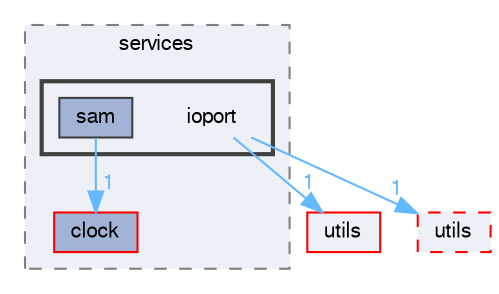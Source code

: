 digraph "ioport"
{
 // LATEX_PDF_SIZE
  bgcolor="transparent";
  edge [fontname=FreeSans,fontsize=10,labelfontname=FreeSans,labelfontsize=10];
  node [fontname=FreeSans,fontsize=10,shape=box,height=0.2,width=0.4];
  compound=true
  subgraph clusterdir_7cbf1cf0e17b7da5051405e51c36fab2 {
    graph [ bgcolor="#edf0f7", pencolor="grey50", label="services", fontname=FreeSans,fontsize=10 style="filled,dashed", URL="dir_7cbf1cf0e17b7da5051405e51c36fab2.html",tooltip=""]
  dir_410424a981c6afa253b7eef69e83a965 [label="clock", fillcolor="#a2b4d6", color="red", style="filled", URL="dir_410424a981c6afa253b7eef69e83a965.html",tooltip=""];
  subgraph clusterdir_2d1ac138448f58e1309f80f386c93244 {
    graph [ bgcolor="#edf0f7", pencolor="grey25", label="", fontname=FreeSans,fontsize=10 style="filled,bold", URL="dir_2d1ac138448f58e1309f80f386c93244.html",tooltip=""]
    dir_2d1ac138448f58e1309f80f386c93244 [shape=plaintext, label="ioport"];
  dir_53cc770291838958dbac641ca979ba5a [label="sam", fillcolor="#a2b4d6", color="grey25", style="filled", URL="dir_53cc770291838958dbac641ca979ba5a.html",tooltip=""];
  }
  }
  dir_7dbb3f8d9b3c7f1bbfe241818c433d10 [label="utils", fillcolor="#edf0f7", color="red", style="filled", URL="dir_7dbb3f8d9b3c7f1bbfe241818c433d10.html",tooltip=""];
  dir_85effdddc426fd82e3610be0948fd413 [label="utils", fillcolor="#edf0f7", color="red", style="filled,dashed", URL="dir_85effdddc426fd82e3610be0948fd413.html",tooltip=""];
  dir_2d1ac138448f58e1309f80f386c93244->dir_7dbb3f8d9b3c7f1bbfe241818c433d10 [headlabel="1", labeldistance=1.5 headhref="dir_000031_000068.html" color="steelblue1" fontcolor="steelblue1"];
  dir_2d1ac138448f58e1309f80f386c93244->dir_85effdddc426fd82e3610be0948fd413 [headlabel="1", labeldistance=1.5 headhref="dir_000031_000067.html" color="steelblue1" fontcolor="steelblue1"];
  dir_53cc770291838958dbac641ca979ba5a->dir_410424a981c6afa253b7eef69e83a965 [headlabel="1", labeldistance=1.5 headhref="dir_000040_000004.html" color="steelblue1" fontcolor="steelblue1"];
}
